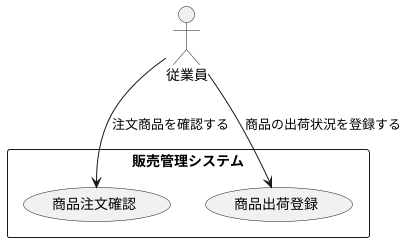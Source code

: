 @startuml 販売管理
actor 従業員 as e
rectangle 販売管理システム {
  usecase 商品注文確認 as UC1
  usecase 商品出荷登録 as UC2
  e --> UC1 : 注文商品を確認する
  e --> UC2 : 商品の出荷状況を登録する
}
@enduml


